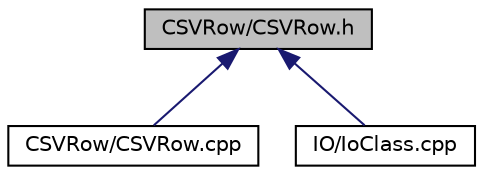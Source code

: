 digraph "CSVRow/CSVRow.h"
{
 // LATEX_PDF_SIZE
  edge [fontname="Helvetica",fontsize="10",labelfontname="Helvetica",labelfontsize="10"];
  node [fontname="Helvetica",fontsize="10",shape=record];
  Node1 [label="CSVRow/CSVRow.h",height=0.2,width=0.4,color="black", fillcolor="grey75", style="filled", fontcolor="black",tooltip=" "];
  Node1 -> Node2 [dir="back",color="midnightblue",fontsize="10",style="solid",fontname="Helvetica"];
  Node2 [label="CSVRow/CSVRow.cpp",height=0.2,width=0.4,color="black", fillcolor="white", style="filled",URL="$_c_s_v_row_8cpp.html",tooltip=" "];
  Node1 -> Node3 [dir="back",color="midnightblue",fontsize="10",style="solid",fontname="Helvetica"];
  Node3 [label="IO/IoClass.cpp",height=0.2,width=0.4,color="black", fillcolor="white", style="filled",URL="$_io_class_8cpp.html",tooltip=" "];
}

